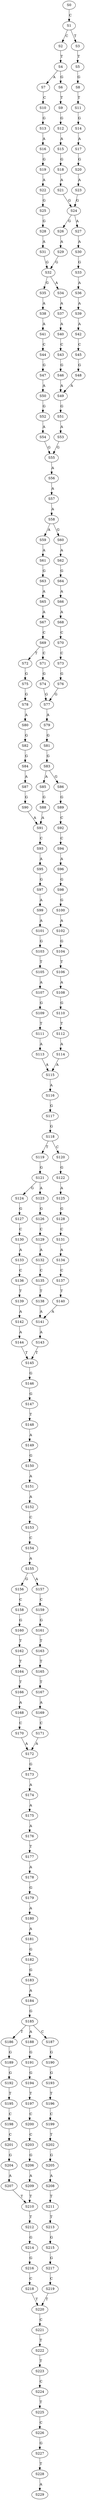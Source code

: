 strict digraph  {
	S0 -> S1 [ label = C ];
	S1 -> S2 [ label = C ];
	S1 -> S3 [ label = T ];
	S2 -> S4 [ label = T ];
	S3 -> S5 [ label = T ];
	S4 -> S6 [ label = G ];
	S4 -> S7 [ label = A ];
	S5 -> S8 [ label = G ];
	S6 -> S9 [ label = T ];
	S7 -> S10 [ label = C ];
	S8 -> S11 [ label = T ];
	S9 -> S12 [ label = G ];
	S10 -> S13 [ label = G ];
	S11 -> S14 [ label = G ];
	S12 -> S15 [ label = A ];
	S13 -> S16 [ label = A ];
	S14 -> S17 [ label = A ];
	S15 -> S18 [ label = G ];
	S16 -> S19 [ label = G ];
	S17 -> S20 [ label = G ];
	S18 -> S21 [ label = A ];
	S19 -> S22 [ label = A ];
	S20 -> S23 [ label = A ];
	S21 -> S24 [ label = G ];
	S22 -> S25 [ label = G ];
	S23 -> S24 [ label = G ];
	S24 -> S26 [ label = G ];
	S24 -> S27 [ label = A ];
	S25 -> S28 [ label = G ];
	S26 -> S29 [ label = A ];
	S27 -> S30 [ label = A ];
	S28 -> S31 [ label = A ];
	S29 -> S32 [ label = G ];
	S30 -> S33 [ label = G ];
	S31 -> S32 [ label = G ];
	S32 -> S34 [ label = A ];
	S32 -> S35 [ label = G ];
	S33 -> S36 [ label = A ];
	S34 -> S37 [ label = A ];
	S35 -> S38 [ label = A ];
	S36 -> S39 [ label = A ];
	S37 -> S40 [ label = A ];
	S38 -> S41 [ label = A ];
	S39 -> S42 [ label = A ];
	S40 -> S43 [ label = C ];
	S41 -> S44 [ label = C ];
	S42 -> S45 [ label = C ];
	S43 -> S46 [ label = G ];
	S44 -> S47 [ label = G ];
	S45 -> S48 [ label = G ];
	S46 -> S49 [ label = A ];
	S47 -> S50 [ label = A ];
	S48 -> S49 [ label = A ];
	S49 -> S51 [ label = G ];
	S50 -> S52 [ label = G ];
	S51 -> S53 [ label = A ];
	S52 -> S54 [ label = A ];
	S53 -> S55 [ label = G ];
	S54 -> S55 [ label = G ];
	S55 -> S56 [ label = A ];
	S56 -> S57 [ label = A ];
	S57 -> S58 [ label = A ];
	S58 -> S59 [ label = A ];
	S58 -> S60 [ label = G ];
	S59 -> S61 [ label = A ];
	S60 -> S62 [ label = A ];
	S61 -> S63 [ label = G ];
	S62 -> S64 [ label = G ];
	S63 -> S65 [ label = A ];
	S64 -> S66 [ label = A ];
	S65 -> S67 [ label = A ];
	S66 -> S68 [ label = A ];
	S67 -> S69 [ label = C ];
	S68 -> S70 [ label = C ];
	S69 -> S71 [ label = C ];
	S69 -> S72 [ label = T ];
	S70 -> S73 [ label = C ];
	S71 -> S74 [ label = G ];
	S72 -> S75 [ label = G ];
	S73 -> S76 [ label = G ];
	S74 -> S77 [ label = G ];
	S75 -> S78 [ label = G ];
	S76 -> S77 [ label = G ];
	S77 -> S79 [ label = A ];
	S78 -> S80 [ label = A ];
	S79 -> S81 [ label = G ];
	S80 -> S82 [ label = G ];
	S81 -> S83 [ label = G ];
	S82 -> S84 [ label = G ];
	S83 -> S85 [ label = A ];
	S83 -> S86 [ label = G ];
	S84 -> S87 [ label = A ];
	S85 -> S88 [ label = G ];
	S86 -> S89 [ label = G ];
	S87 -> S90 [ label = G ];
	S88 -> S91 [ label = A ];
	S89 -> S92 [ label = C ];
	S90 -> S91 [ label = A ];
	S91 -> S93 [ label = C ];
	S92 -> S94 [ label = C ];
	S93 -> S95 [ label = A ];
	S94 -> S96 [ label = A ];
	S95 -> S97 [ label = G ];
	S96 -> S98 [ label = G ];
	S97 -> S99 [ label = A ];
	S98 -> S100 [ label = G ];
	S99 -> S101 [ label = A ];
	S100 -> S102 [ label = A ];
	S101 -> S103 [ label = G ];
	S102 -> S104 [ label = G ];
	S103 -> S105 [ label = T ];
	S104 -> S106 [ label = T ];
	S105 -> S107 [ label = A ];
	S106 -> S108 [ label = A ];
	S107 -> S109 [ label = G ];
	S108 -> S110 [ label = G ];
	S109 -> S111 [ label = T ];
	S110 -> S112 [ label = T ];
	S111 -> S113 [ label = A ];
	S112 -> S114 [ label = A ];
	S113 -> S115 [ label = A ];
	S114 -> S115 [ label = A ];
	S115 -> S116 [ label = A ];
	S116 -> S117 [ label = G ];
	S117 -> S118 [ label = G ];
	S118 -> S119 [ label = T ];
	S118 -> S120 [ label = C ];
	S119 -> S121 [ label = G ];
	S120 -> S122 [ label = G ];
	S121 -> S123 [ label = A ];
	S121 -> S124 [ label = G ];
	S122 -> S125 [ label = A ];
	S123 -> S126 [ label = G ];
	S124 -> S127 [ label = G ];
	S125 -> S128 [ label = G ];
	S126 -> S129 [ label = C ];
	S127 -> S130 [ label = C ];
	S128 -> S131 [ label = C ];
	S129 -> S132 [ label = A ];
	S130 -> S133 [ label = A ];
	S131 -> S134 [ label = A ];
	S132 -> S135 [ label = C ];
	S133 -> S136 [ label = C ];
	S134 -> S137 [ label = C ];
	S135 -> S138 [ label = T ];
	S136 -> S139 [ label = T ];
	S137 -> S140 [ label = T ];
	S138 -> S141 [ label = A ];
	S139 -> S142 [ label = A ];
	S140 -> S141 [ label = A ];
	S141 -> S143 [ label = A ];
	S142 -> S144 [ label = A ];
	S143 -> S145 [ label = T ];
	S144 -> S145 [ label = T ];
	S145 -> S146 [ label = G ];
	S146 -> S147 [ label = G ];
	S147 -> S148 [ label = T ];
	S148 -> S149 [ label = A ];
	S149 -> S150 [ label = G ];
	S150 -> S151 [ label = A ];
	S151 -> S152 [ label = A ];
	S152 -> S153 [ label = C ];
	S153 -> S154 [ label = C ];
	S154 -> S155 [ label = A ];
	S155 -> S156 [ label = G ];
	S155 -> S157 [ label = A ];
	S156 -> S158 [ label = C ];
	S157 -> S159 [ label = C ];
	S158 -> S160 [ label = G ];
	S159 -> S161 [ label = G ];
	S160 -> S162 [ label = T ];
	S161 -> S163 [ label = T ];
	S162 -> S164 [ label = T ];
	S163 -> S165 [ label = T ];
	S164 -> S166 [ label = T ];
	S165 -> S167 [ label = T ];
	S166 -> S168 [ label = A ];
	S167 -> S169 [ label = A ];
	S168 -> S170 [ label = C ];
	S169 -> S171 [ label = C ];
	S170 -> S172 [ label = A ];
	S171 -> S172 [ label = A ];
	S172 -> S173 [ label = G ];
	S173 -> S174 [ label = A ];
	S174 -> S175 [ label = A ];
	S175 -> S176 [ label = A ];
	S176 -> S177 [ label = T ];
	S177 -> S178 [ label = A ];
	S178 -> S179 [ label = G ];
	S179 -> S180 [ label = A ];
	S180 -> S181 [ label = A ];
	S181 -> S182 [ label = G ];
	S182 -> S183 [ label = G ];
	S183 -> S184 [ label = A ];
	S184 -> S185 [ label = G ];
	S185 -> S186 [ label = T ];
	S185 -> S187 [ label = C ];
	S185 -> S188 [ label = A ];
	S186 -> S189 [ label = G ];
	S187 -> S190 [ label = G ];
	S188 -> S191 [ label = G ];
	S189 -> S192 [ label = G ];
	S190 -> S193 [ label = G ];
	S191 -> S194 [ label = G ];
	S192 -> S195 [ label = T ];
	S193 -> S196 [ label = T ];
	S194 -> S197 [ label = T ];
	S195 -> S198 [ label = C ];
	S196 -> S199 [ label = C ];
	S197 -> S200 [ label = C ];
	S198 -> S201 [ label = C ];
	S199 -> S202 [ label = T ];
	S200 -> S203 [ label = C ];
	S201 -> S204 [ label = G ];
	S202 -> S205 [ label = G ];
	S203 -> S206 [ label = G ];
	S204 -> S207 [ label = A ];
	S205 -> S208 [ label = A ];
	S206 -> S209 [ label = A ];
	S207 -> S210 [ label = T ];
	S208 -> S211 [ label = T ];
	S209 -> S210 [ label = T ];
	S210 -> S212 [ label = T ];
	S211 -> S213 [ label = T ];
	S212 -> S214 [ label = G ];
	S213 -> S215 [ label = G ];
	S214 -> S216 [ label = G ];
	S215 -> S217 [ label = G ];
	S216 -> S218 [ label = C ];
	S217 -> S219 [ label = C ];
	S218 -> S220 [ label = T ];
	S219 -> S220 [ label = T ];
	S220 -> S221 [ label = C ];
	S221 -> S222 [ label = T ];
	S222 -> S223 [ label = T ];
	S223 -> S224 [ label = C ];
	S224 -> S225 [ label = T ];
	S225 -> S226 [ label = C ];
	S226 -> S227 [ label = G ];
	S227 -> S228 [ label = T ];
	S228 -> S229 [ label = A ];
}
